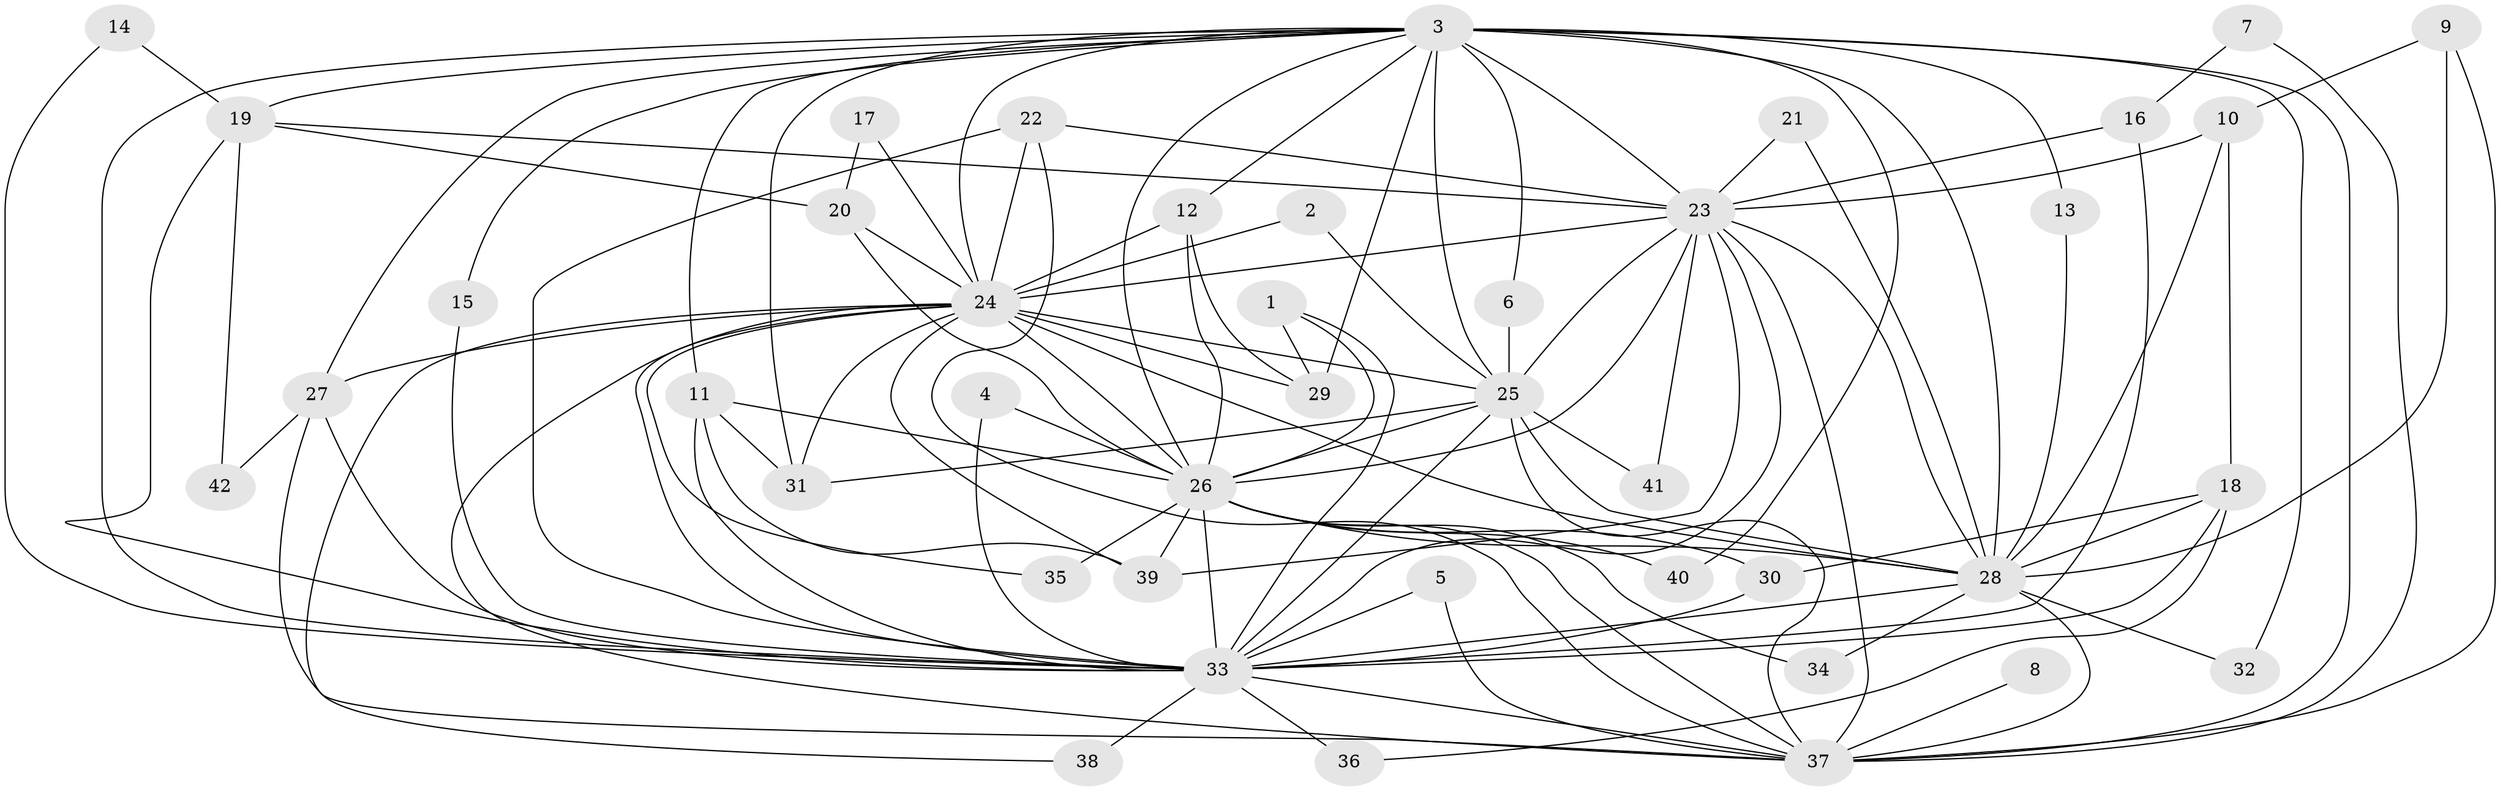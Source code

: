 // original degree distribution, {16: 0.011904761904761904, 19: 0.03571428571428571, 29: 0.011904761904761904, 22: 0.023809523809523808, 15: 0.023809523809523808, 17: 0.011904761904761904, 4: 0.07142857142857142, 3: 0.16666666666666666, 2: 0.5714285714285714, 6: 0.011904761904761904, 5: 0.05952380952380952}
// Generated by graph-tools (version 1.1) at 2025/25/03/09/25 03:25:42]
// undirected, 42 vertices, 112 edges
graph export_dot {
graph [start="1"]
  node [color=gray90,style=filled];
  1;
  2;
  3;
  4;
  5;
  6;
  7;
  8;
  9;
  10;
  11;
  12;
  13;
  14;
  15;
  16;
  17;
  18;
  19;
  20;
  21;
  22;
  23;
  24;
  25;
  26;
  27;
  28;
  29;
  30;
  31;
  32;
  33;
  34;
  35;
  36;
  37;
  38;
  39;
  40;
  41;
  42;
  1 -- 26 [weight=1.0];
  1 -- 29 [weight=1.0];
  1 -- 33 [weight=1.0];
  2 -- 24 [weight=1.0];
  2 -- 25 [weight=1.0];
  3 -- 6 [weight=1.0];
  3 -- 11 [weight=1.0];
  3 -- 12 [weight=1.0];
  3 -- 13 [weight=1.0];
  3 -- 15 [weight=1.0];
  3 -- 19 [weight=1.0];
  3 -- 23 [weight=3.0];
  3 -- 24 [weight=2.0];
  3 -- 25 [weight=3.0];
  3 -- 26 [weight=5.0];
  3 -- 27 [weight=1.0];
  3 -- 28 [weight=3.0];
  3 -- 29 [weight=1.0];
  3 -- 31 [weight=2.0];
  3 -- 32 [weight=1.0];
  3 -- 33 [weight=2.0];
  3 -- 37 [weight=3.0];
  3 -- 40 [weight=1.0];
  4 -- 26 [weight=1.0];
  4 -- 33 [weight=1.0];
  5 -- 33 [weight=1.0];
  5 -- 37 [weight=1.0];
  6 -- 25 [weight=1.0];
  7 -- 16 [weight=1.0];
  7 -- 37 [weight=1.0];
  8 -- 37 [weight=1.0];
  9 -- 10 [weight=1.0];
  9 -- 28 [weight=1.0];
  9 -- 37 [weight=1.0];
  10 -- 18 [weight=1.0];
  10 -- 23 [weight=1.0];
  10 -- 28 [weight=1.0];
  11 -- 26 [weight=1.0];
  11 -- 31 [weight=1.0];
  11 -- 33 [weight=1.0];
  11 -- 39 [weight=1.0];
  12 -- 24 [weight=1.0];
  12 -- 26 [weight=1.0];
  12 -- 29 [weight=1.0];
  13 -- 28 [weight=1.0];
  14 -- 19 [weight=1.0];
  14 -- 33 [weight=1.0];
  15 -- 33 [weight=1.0];
  16 -- 23 [weight=1.0];
  16 -- 33 [weight=2.0];
  17 -- 20 [weight=1.0];
  17 -- 24 [weight=1.0];
  18 -- 28 [weight=1.0];
  18 -- 30 [weight=1.0];
  18 -- 33 [weight=1.0];
  18 -- 36 [weight=1.0];
  19 -- 20 [weight=1.0];
  19 -- 23 [weight=1.0];
  19 -- 33 [weight=1.0];
  19 -- 42 [weight=1.0];
  20 -- 24 [weight=1.0];
  20 -- 26 [weight=1.0];
  21 -- 23 [weight=1.0];
  21 -- 28 [weight=1.0];
  22 -- 23 [weight=1.0];
  22 -- 24 [weight=1.0];
  22 -- 33 [weight=1.0];
  22 -- 37 [weight=1.0];
  23 -- 24 [weight=1.0];
  23 -- 25 [weight=1.0];
  23 -- 26 [weight=3.0];
  23 -- 28 [weight=2.0];
  23 -- 33 [weight=3.0];
  23 -- 37 [weight=2.0];
  23 -- 39 [weight=1.0];
  23 -- 41 [weight=1.0];
  24 -- 25 [weight=1.0];
  24 -- 26 [weight=3.0];
  24 -- 27 [weight=1.0];
  24 -- 28 [weight=1.0];
  24 -- 29 [weight=1.0];
  24 -- 31 [weight=1.0];
  24 -- 33 [weight=2.0];
  24 -- 35 [weight=1.0];
  24 -- 37 [weight=1.0];
  24 -- 38 [weight=1.0];
  24 -- 39 [weight=1.0];
  25 -- 26 [weight=2.0];
  25 -- 28 [weight=1.0];
  25 -- 31 [weight=1.0];
  25 -- 33 [weight=2.0];
  25 -- 37 [weight=1.0];
  25 -- 41 [weight=1.0];
  26 -- 28 [weight=2.0];
  26 -- 30 [weight=2.0];
  26 -- 33 [weight=3.0];
  26 -- 34 [weight=1.0];
  26 -- 35 [weight=1.0];
  26 -- 37 [weight=3.0];
  26 -- 39 [weight=2.0];
  26 -- 40 [weight=1.0];
  27 -- 33 [weight=2.0];
  27 -- 37 [weight=1.0];
  27 -- 42 [weight=1.0];
  28 -- 32 [weight=1.0];
  28 -- 33 [weight=1.0];
  28 -- 34 [weight=1.0];
  28 -- 37 [weight=1.0];
  30 -- 33 [weight=1.0];
  33 -- 36 [weight=1.0];
  33 -- 37 [weight=1.0];
  33 -- 38 [weight=1.0];
}
